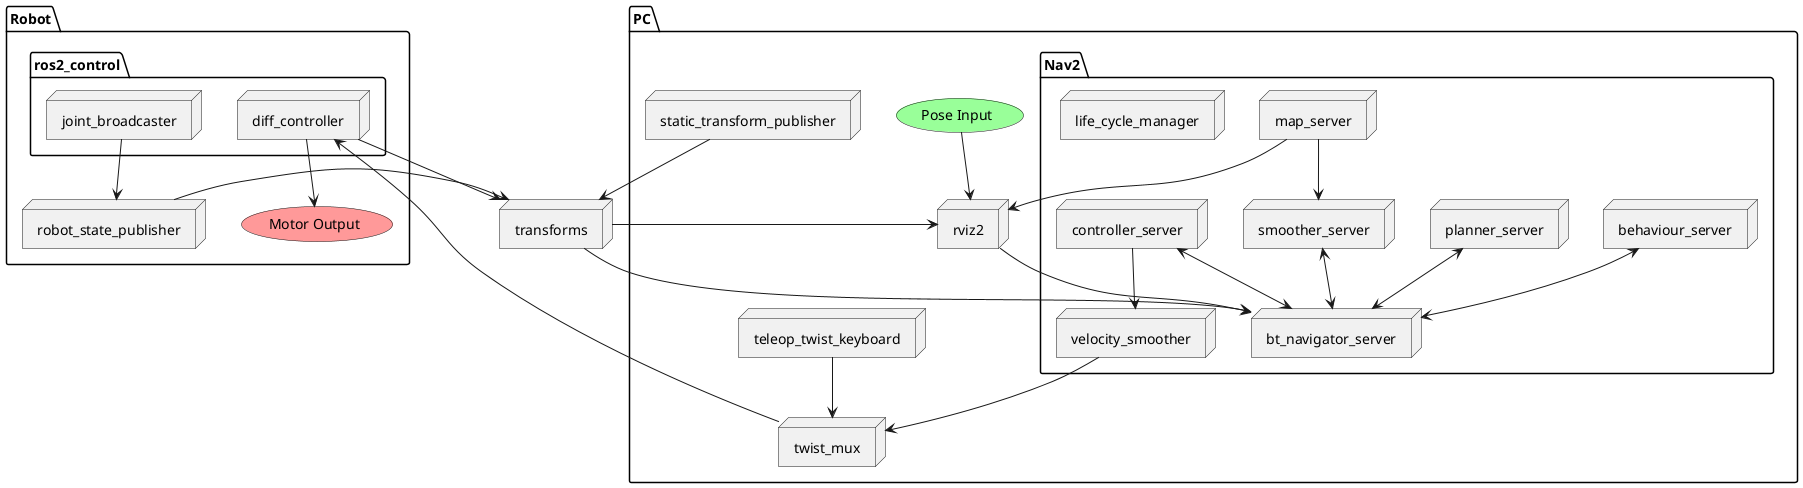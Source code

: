 @startuml Nav2Diagram
package "Robot"{
    package ros2_control{
        node diff_controller{
        } 
        node joint_broadcaster{
        }
    }
    node robot_state_publisher{
    }
    
    (Motor Output) #FF9999
}

package PC{
    (Pose Input) #99FF99

    node teleop_twist_keyboard{
    }
    node twist_mux{   
    }

    node rviz2{
    }
    node static_transform_publisher{
    }
    package Nav2{
        node map_server{
        }
        node smoother_server{
        }
        node behaviour_server{
        }
        node planner_server{
        }
        node controller_server{
        }
        node velocity_smoother{
        }
        node life_cycle_manager{
        }
        node bt_navigator_server{
        }
    }
}

node transforms{
}

teleop_twist_keyboard --> twist_mux
twist_mux --> diff_controller
diff_controller --> transforms
robot_state_publisher --> transforms
joint_broadcaster --> robot_state_publisher
map_server --> rviz2
static_transform_publisher -->  transforms
transforms --> rviz2
controller_server --> velocity_smoother
velocity_smoother --> twist_mux
controller_server <--> bt_navigator_server
planner_server  <--> bt_navigator_server
behaviour_server <--> bt_navigator_server
rviz2 --> bt_navigator_server
smoother_server <--> bt_navigator_server
map_server --> smoother_server
transforms --> bt_navigator_server
(Pose Input) --> rviz2
diff_controller --> (Motor Output)

@enduml